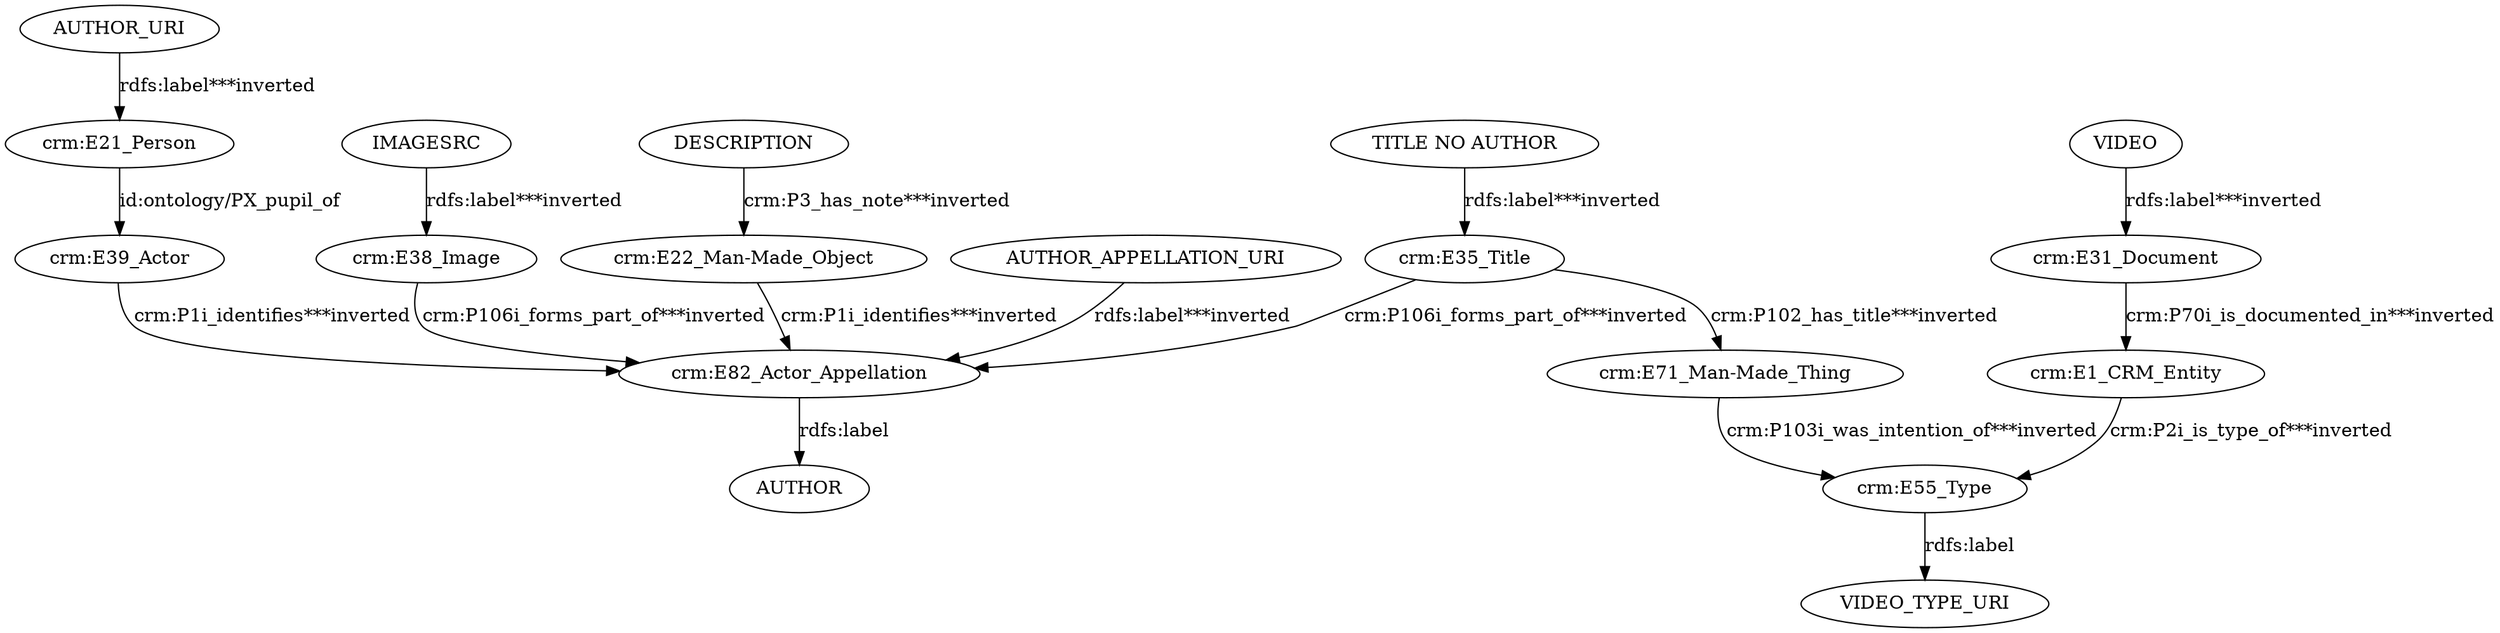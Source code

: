 digraph {
  AUTHOR_APPELLATION_URI [type=attribute_name,label=AUTHOR_APPELLATION_URI]
  "crm:E82_Actor_Appellation1" [type=class_uri,label="crm:E82_Actor_Appellation"]
  AUTHOR_URI [type=attribute_name,label=AUTHOR_URI]
  "crm:E21_Person1" [type=class_uri,label="crm:E21_Person"]
  DESCRIPTION [type=attribute_name,label=DESCRIPTION]
  "crm:E22_Man-Made_Object1" [type=class_uri,label="crm:E22_Man-Made_Object"]
  IMAGESRC [type=attribute_name,label=IMAGESRC]
  "crm:E38_Image1" [type=class_uri,label="crm:E38_Image"]
  "TITLE NO AUTHOR" [type=attribute_name,label="TITLE NO AUTHOR"]
  "crm:E35_Title1" [type=class_uri,label="crm:E35_Title"]
  VIDEO [type=attribute_name,label=VIDEO]
  "crm:E31_Document1" [type=class_uri,label="crm:E31_Document"]
  "crm:E1_CRM_Entity" [type=class_uri,label="crm:E1_CRM_Entity"]
  "crm:E55_Type1" [type=class_uri,label="crm:E55_Type"]
  "crm:E39_Actor" [type=class_uri,label="crm:E39_Actor"]
  "crm:E71_Man-Made_Thing" [type=class_uri,label="crm:E71_Man-Made_Thing"]
  VIDEO_TYPE_URI [type=attribute_name,label=VIDEO_TYPE_URI]
  AUTHOR [type=attribute_name,label=AUTHOR]
  AUTHOR_APPELLATION_URI -> "crm:E82_Actor_Appellation1" [type=st_property_uri,label="rdfs:label***inverted",weight=1]
  AUTHOR_URI -> "crm:E21_Person1" [type=st_property_uri,label="rdfs:label***inverted",weight=1]
  DESCRIPTION -> "crm:E22_Man-Made_Object1" [type=st_property_uri,label="crm:P3_has_note***inverted",weight=1]
  IMAGESRC -> "crm:E38_Image1" [type=st_property_uri,label="rdfs:label***inverted",weight=1]
  "TITLE NO AUTHOR" -> "crm:E35_Title1" [type=st_property_uri,label="rdfs:label***inverted",weight=1]
  VIDEO -> "crm:E31_Document1" [type=st_property_uri,label="rdfs:label***inverted",weight=1]
  "crm:E1_CRM_Entity" -> "crm:E55_Type1" [type=direct_property_uri,label="crm:P2i_is_type_of***inverted",weight=1]
  "crm:E21_Person1" -> "crm:E39_Actor" [label="id:ontology/PX_pupil_of",type=direct_property_uri,weight=1]
  "crm:E22_Man-Made_Object1" -> "crm:E82_Actor_Appellation1" [type=inherited,label="crm:P1i_identifies***inverted",weight=4]
  "crm:E31_Document1" -> "crm:E1_CRM_Entity" [type=direct_property_uri,label="crm:P70i_is_documented_in***inverted",weight=1]
  "crm:E35_Title1" -> "crm:E71_Man-Made_Thing" [type=direct_property_uri,label="crm:P102_has_title***inverted",weight=1]
  "crm:E35_Title1" -> "crm:E82_Actor_Appellation1" [type=inherited,label="crm:P106i_forms_part_of***inverted",weight=4]
  "crm:E38_Image1" -> "crm:E82_Actor_Appellation1" [type=inherited,label="crm:P106i_forms_part_of***inverted",weight=4]
  "crm:E39_Actor" -> "crm:E82_Actor_Appellation1" [type=inherited,label="crm:P1i_identifies***inverted",weight=4]
  "crm:E55_Type1" -> VIDEO_TYPE_URI [label="rdfs:label",type=st_property_uri]
  "crm:E71_Man-Made_Thing" -> "crm:E55_Type1" [type=direct_property_uri,label="crm:P103i_was_intention_of***inverted",weight=1]
  "crm:E82_Actor_Appellation1" -> AUTHOR [label="rdfs:label",type=st_property_uri]
}
